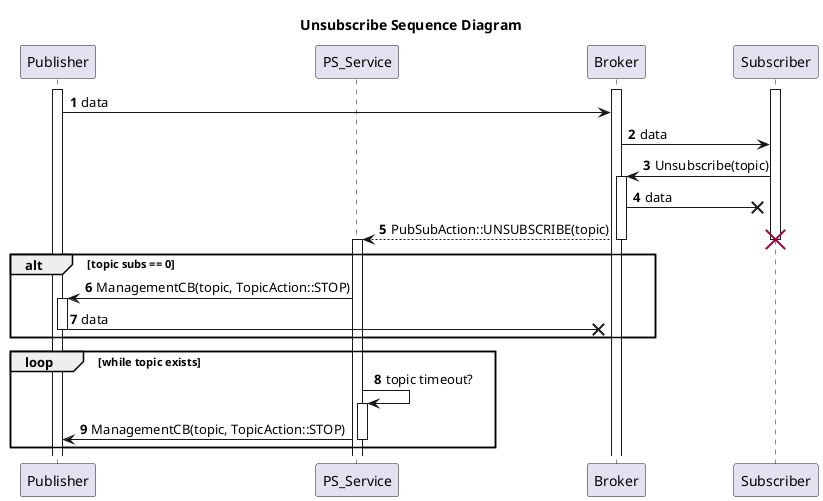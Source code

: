 @startuml unsubscribe sequence diagram
title Unsubscribe Sequence Diagram
autonumber
activate Publisher
participant PS_Service
activate Broker
activate Subscriber

Publisher -> Broker : data
Broker -> Subscriber : data
Subscriber -> Broker : Unsubscribe(topic)
activate Broker
Broker ->x Subscriber: data
Broker --> PS_Service : PubSubAction::UNSUBSCRIBE(topic)
deactivate Broker
destroy Subscriber
activate PS_Service
alt topic subs == 0
    PS_Service -> Publisher : ManagementCB(topic, TopicAction::STOP)
    activate Publisher
    Publisher ->x Broker : data
    deactivate Publisher
end
loop while topic exists
    PS_Service -> PS_Service : topic timeout?
    activate PS_Service
    PS_Service -> Publisher : ManagementCB(topic, TopicAction::STOP)
    deactivate PS_Service
end
@enduml